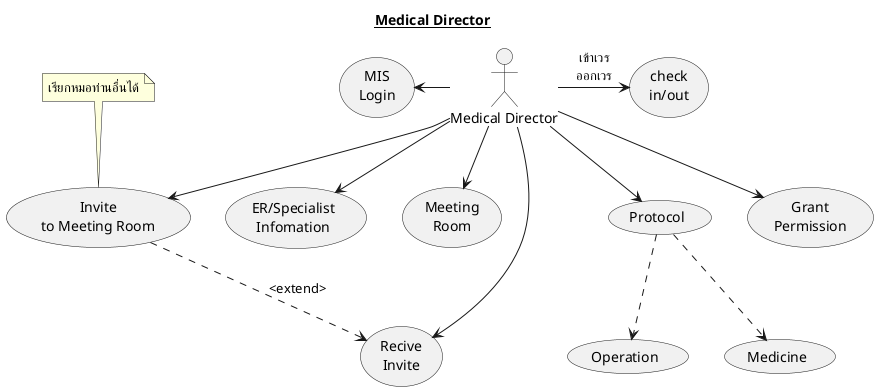 @startuml
Title __Medical Director__
  :Medical Director: as MD

  usecase (Protocol) as Protocol
  usecase (Operation) as Ops
  usecase (Medicine) as Med
  Protocol ..> Ops
  Protocol ..> Med

  usecase (check\nin/out) as checkIn
  usecase (MIS\nLogin) as MISLogin
  usecase (ER/Specialist\nInfomation) as ERSpecialistInfomation

  usecase (Meeting\nRoom) as MeetingRoom
  usecase (Invite\nto Meeting Room) as InviteToMeetingRoom
  usecase (Recive\nInvite) as ReciveInvite
  InviteToMeetingRoom ..> ReciveInvite :<extend>

  usecase (Grant\nPermission) as GrantPermission

  MD -right-> checkIn : เข้าเวร\nออกเวร
  MD -left-> MISLogin
  MD --> MeetingRoom
  MD --> ERSpecialistInfomation
  MD --> Protocol
  MD --> InviteToMeetingRoom
  note top of InviteToMeetingRoom : เรียกหมอท่านอื่นได้

  MD --> ReciveInvite
  MD --> GrantPermission

@enduml
